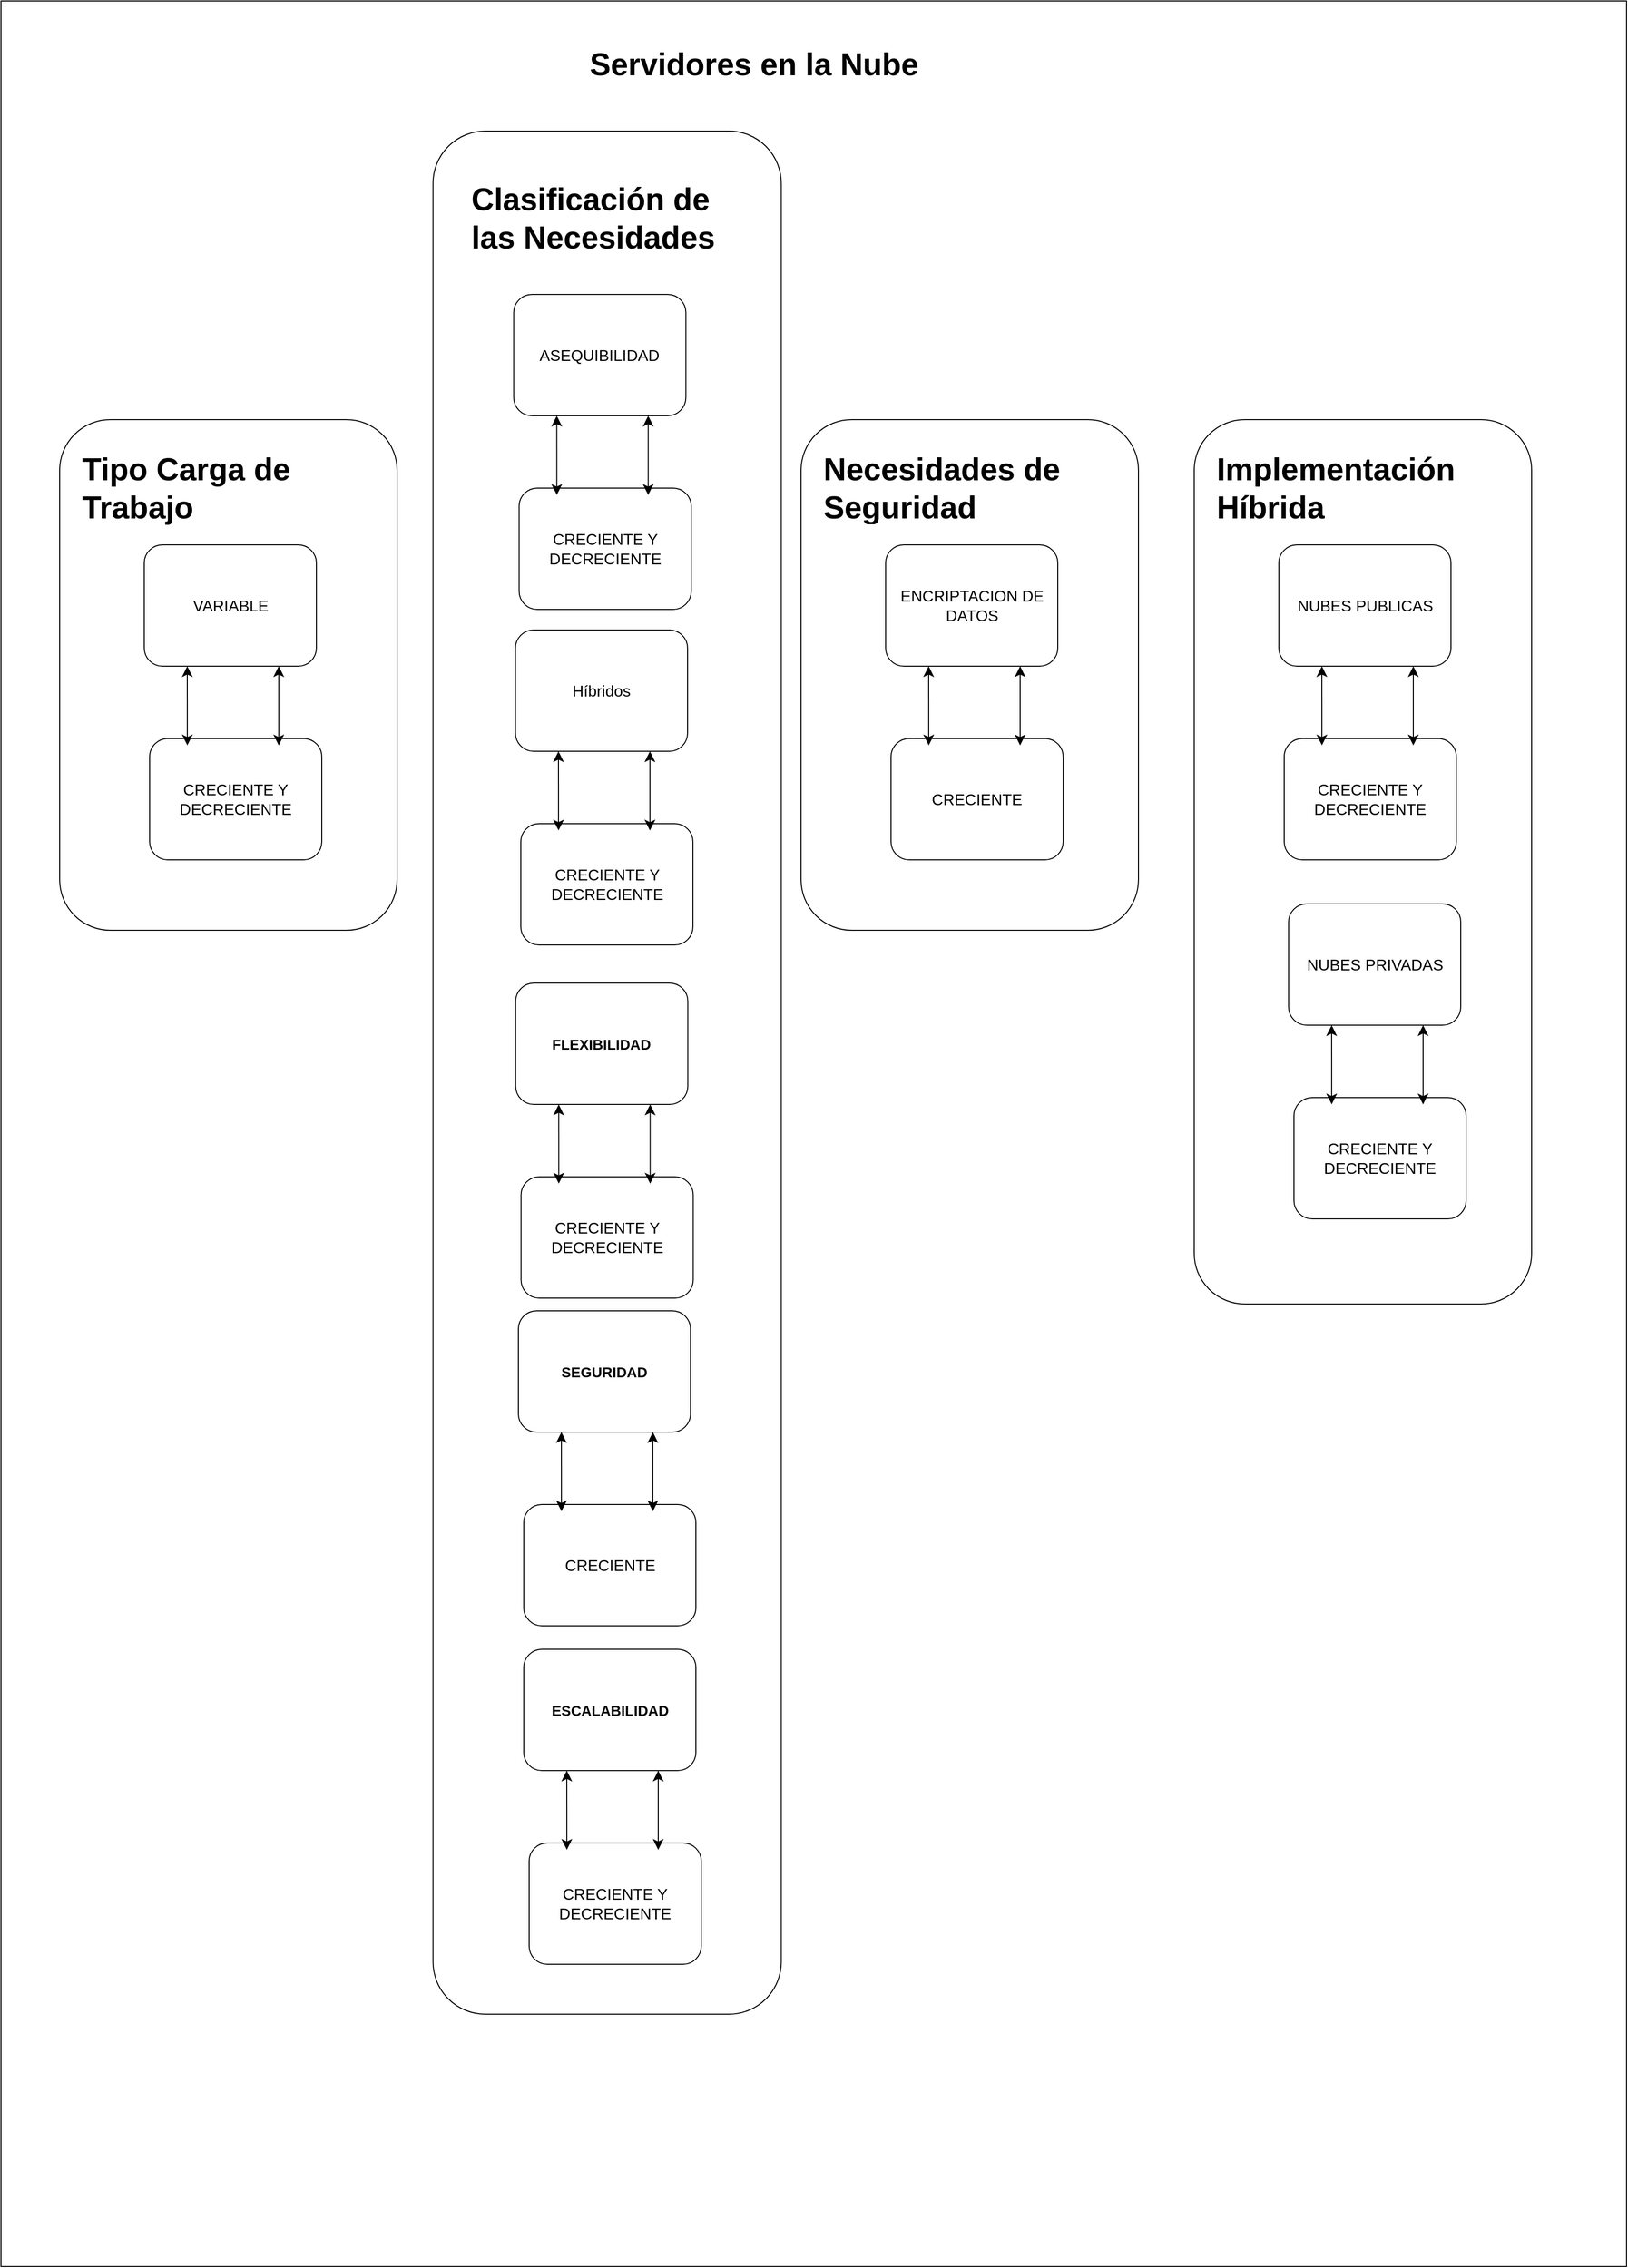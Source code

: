 <mxfile version="22.0.4" type="github" pages="2">
  <diagram name="Página-1" id="vCq6zs7CrHMmV6JF6-9W">
    <mxGraphModel dx="2474" dy="1393" grid="0" gridSize="10" guides="1" tooltips="1" connect="1" arrows="1" fold="1" page="0" pageScale="1" pageWidth="827" pageHeight="1169" math="0" shadow="0">
      <root>
        <mxCell id="0" />
        <mxCell id="1" parent="0" />
        <mxCell id="Tj51BT58kHfH4cU9sa8p-1" value="" style="rounded=0;whiteSpace=wrap;html=1;fontSize=16;" vertex="1" parent="1">
          <mxGeometry x="-347" y="-273" width="1662" height="2316" as="geometry" />
        </mxCell>
        <mxCell id="Tj51BT58kHfH4cU9sa8p-2" value="&lt;h1&gt;Servidores en la Nube&lt;/h1&gt;" style="text;html=1;strokeColor=none;fillColor=none;spacing=5;spacingTop=-20;whiteSpace=wrap;overflow=hidden;rounded=0;fontSize=16;" vertex="1" parent="1">
          <mxGeometry x="250" y="-238" width="403" height="75" as="geometry" />
        </mxCell>
        <mxCell id="Tj51BT58kHfH4cU9sa8p-3" value="&#xa;Escalabilidad&#xa;&#xa;" style="rounded=1;whiteSpace=wrap;html=1;fontSize=16;" vertex="1" parent="1">
          <mxGeometry x="94.75" y="-140" width="356" height="1925" as="geometry" />
        </mxCell>
        <mxCell id="Tj51BT58kHfH4cU9sa8p-4" value="&lt;h1&gt;Clasificación de las Necesidades&lt;/h1&gt;" style="text;html=1;strokeColor=none;fillColor=none;spacing=5;spacingTop=-20;whiteSpace=wrap;overflow=hidden;rounded=0;fontSize=16;" vertex="1" parent="1">
          <mxGeometry x="129" y="-100" width="298" height="91" as="geometry" />
        </mxCell>
        <mxCell id="Tj51BT58kHfH4cU9sa8p-5" value="&lt;span style=&quot;line-height: 107%;&quot;&gt;ASEQUIBILIDAD&lt;b&gt;&lt;span style=&quot;font-size: 14.667px;&quot;&gt;&lt;br&gt;&lt;/span&gt;&lt;/b&gt;&lt;/span&gt;" style="rounded=1;whiteSpace=wrap;html=1;fontSize=16;" vertex="1" parent="1">
          <mxGeometry x="177.25" y="27" width="176" height="124" as="geometry" />
        </mxCell>
        <mxCell id="Tj51BT58kHfH4cU9sa8p-6" value="CRECIENTE Y DECRECIENTE" style="rounded=1;whiteSpace=wrap;html=1;fontSize=16;" vertex="1" parent="1">
          <mxGeometry x="182.75" y="225" width="176" height="124" as="geometry" />
        </mxCell>
        <mxCell id="Tj51BT58kHfH4cU9sa8p-7" value="" style="endArrow=classic;startArrow=classic;html=1;rounded=0;fontSize=12;startSize=8;endSize=8;curved=1;entryX=0.25;entryY=1;entryDx=0;entryDy=0;exitX=0.219;exitY=0.056;exitDx=0;exitDy=0;exitPerimeter=0;" edge="1" parent="1" source="Tj51BT58kHfH4cU9sa8p-6" target="Tj51BT58kHfH4cU9sa8p-5">
          <mxGeometry width="50" height="50" relative="1" as="geometry">
            <mxPoint x="155.75" y="241" as="sourcePoint" />
            <mxPoint x="205.75" y="191" as="targetPoint" />
          </mxGeometry>
        </mxCell>
        <mxCell id="Tj51BT58kHfH4cU9sa8p-8" value="" style="endArrow=classic;startArrow=classic;html=1;rounded=0;fontSize=12;startSize=8;endSize=8;curved=1;entryX=0.25;entryY=1;entryDx=0;entryDy=0;exitX=0.219;exitY=0.056;exitDx=0;exitDy=0;exitPerimeter=0;" edge="1" parent="1">
          <mxGeometry width="50" height="50" relative="1" as="geometry">
            <mxPoint x="314.75" y="232" as="sourcePoint" />
            <mxPoint x="314.75" y="151" as="targetPoint" />
          </mxGeometry>
        </mxCell>
        <mxCell id="SgmyFsETjONuVWpeVux2-13" value="" style="rounded=1;whiteSpace=wrap;html=1;fontSize=16;" vertex="1" parent="1">
          <mxGeometry x="471" y="155" width="345" height="522" as="geometry" />
        </mxCell>
        <mxCell id="SgmyFsETjONuVWpeVux2-14" value="&lt;h1&gt;&lt;b&gt;Necesidades de&lt;br/&gt;Seguridad&lt;/b&gt;&lt;br&gt;&lt;/h1&gt;" style="text;html=1;strokeColor=none;fillColor=none;spacing=5;spacingTop=-20;whiteSpace=wrap;overflow=hidden;rounded=0;fontSize=16;" vertex="1" parent="1">
          <mxGeometry x="489" y="176" width="298" height="86" as="geometry" />
        </mxCell>
        <mxCell id="SgmyFsETjONuVWpeVux2-15" value="ENCRIPTACION DE DATOS" style="rounded=1;whiteSpace=wrap;html=1;fontSize=16;" vertex="1" parent="1">
          <mxGeometry x="557.5" y="283" width="176" height="124" as="geometry" />
        </mxCell>
        <mxCell id="SgmyFsETjONuVWpeVux2-16" value="CRECIENTE" style="rounded=1;whiteSpace=wrap;html=1;fontSize=16;" vertex="1" parent="1">
          <mxGeometry x="563" y="481" width="176" height="124" as="geometry" />
        </mxCell>
        <mxCell id="SgmyFsETjONuVWpeVux2-17" value="" style="endArrow=classic;startArrow=classic;html=1;rounded=0;fontSize=12;startSize=8;endSize=8;curved=1;entryX=0.25;entryY=1;entryDx=0;entryDy=0;exitX=0.219;exitY=0.056;exitDx=0;exitDy=0;exitPerimeter=0;" edge="1" parent="1" source="SgmyFsETjONuVWpeVux2-16" target="SgmyFsETjONuVWpeVux2-15">
          <mxGeometry width="50" height="50" relative="1" as="geometry">
            <mxPoint x="536" y="497" as="sourcePoint" />
            <mxPoint x="586" y="447" as="targetPoint" />
          </mxGeometry>
        </mxCell>
        <mxCell id="SgmyFsETjONuVWpeVux2-18" value="" style="endArrow=classic;startArrow=classic;html=1;rounded=0;fontSize=12;startSize=8;endSize=8;curved=1;entryX=0.25;entryY=1;entryDx=0;entryDy=0;exitX=0.219;exitY=0.056;exitDx=0;exitDy=0;exitPerimeter=0;" edge="1" parent="1">
          <mxGeometry width="50" height="50" relative="1" as="geometry">
            <mxPoint x="695" y="488" as="sourcePoint" />
            <mxPoint x="695" y="407" as="targetPoint" />
          </mxGeometry>
        </mxCell>
        <mxCell id="SgmyFsETjONuVWpeVux2-19" value="" style="rounded=1;whiteSpace=wrap;html=1;fontSize=16;" vertex="1" parent="1">
          <mxGeometry x="-287" y="155" width="345" height="522" as="geometry" />
        </mxCell>
        <mxCell id="SgmyFsETjONuVWpeVux2-20" value="&lt;h1&gt;&lt;b&gt;Tipo Carga de Trabajo&lt;/b&gt;&lt;br&gt;&lt;/h1&gt;" style="text;html=1;strokeColor=none;fillColor=none;spacing=5;spacingTop=-20;whiteSpace=wrap;overflow=hidden;rounded=0;fontSize=16;" vertex="1" parent="1">
          <mxGeometry x="-269" y="176" width="298" height="90" as="geometry" />
        </mxCell>
        <mxCell id="SgmyFsETjONuVWpeVux2-21" value="VARIABLE" style="rounded=1;whiteSpace=wrap;html=1;fontSize=16;" vertex="1" parent="1">
          <mxGeometry x="-200.5" y="283" width="176" height="124" as="geometry" />
        </mxCell>
        <mxCell id="SgmyFsETjONuVWpeVux2-22" value="CRECIENTE Y DECRECIENTE" style="rounded=1;whiteSpace=wrap;html=1;fontSize=16;" vertex="1" parent="1">
          <mxGeometry x="-195" y="481" width="176" height="124" as="geometry" />
        </mxCell>
        <mxCell id="SgmyFsETjONuVWpeVux2-23" value="" style="endArrow=classic;startArrow=classic;html=1;rounded=0;fontSize=12;startSize=8;endSize=8;curved=1;entryX=0.25;entryY=1;entryDx=0;entryDy=0;exitX=0.219;exitY=0.056;exitDx=0;exitDy=0;exitPerimeter=0;" edge="1" parent="1" source="SgmyFsETjONuVWpeVux2-22" target="SgmyFsETjONuVWpeVux2-21">
          <mxGeometry width="50" height="50" relative="1" as="geometry">
            <mxPoint x="-222" y="497" as="sourcePoint" />
            <mxPoint x="-172" y="447" as="targetPoint" />
          </mxGeometry>
        </mxCell>
        <mxCell id="SgmyFsETjONuVWpeVux2-24" value="" style="endArrow=classic;startArrow=classic;html=1;rounded=0;fontSize=12;startSize=8;endSize=8;curved=1;entryX=0.25;entryY=1;entryDx=0;entryDy=0;exitX=0.219;exitY=0.056;exitDx=0;exitDy=0;exitPerimeter=0;" edge="1" parent="1">
          <mxGeometry width="50" height="50" relative="1" as="geometry">
            <mxPoint x="-63" y="488" as="sourcePoint" />
            <mxPoint x="-63" y="407" as="targetPoint" />
          </mxGeometry>
        </mxCell>
        <mxCell id="SgmyFsETjONuVWpeVux2-25" value="" style="rounded=1;whiteSpace=wrap;html=1;fontSize=16;" vertex="1" parent="1">
          <mxGeometry x="873" y="155" width="345" height="904" as="geometry" />
        </mxCell>
        <mxCell id="SgmyFsETjONuVWpeVux2-26" value="&lt;h1&gt;&lt;b&gt;Implementación&lt;br/&gt;Híbrida&lt;/b&gt;&lt;br&gt;&lt;/h1&gt;" style="text;html=1;strokeColor=none;fillColor=none;spacing=5;spacingTop=-20;whiteSpace=wrap;overflow=hidden;rounded=0;fontSize=16;" vertex="1" parent="1">
          <mxGeometry x="891" y="176" width="285" height="86" as="geometry" />
        </mxCell>
        <mxCell id="SgmyFsETjONuVWpeVux2-27" value="NUBES PUBLICAS" style="rounded=1;whiteSpace=wrap;html=1;fontSize=16;" vertex="1" parent="1">
          <mxGeometry x="959.5" y="283" width="176" height="124" as="geometry" />
        </mxCell>
        <mxCell id="SgmyFsETjONuVWpeVux2-28" value="CRECIENTE Y DECRECIENTE" style="rounded=1;whiteSpace=wrap;html=1;fontSize=16;" vertex="1" parent="1">
          <mxGeometry x="965" y="481" width="176" height="124" as="geometry" />
        </mxCell>
        <mxCell id="SgmyFsETjONuVWpeVux2-29" value="" style="endArrow=classic;startArrow=classic;html=1;rounded=0;fontSize=12;startSize=8;endSize=8;curved=1;entryX=0.25;entryY=1;entryDx=0;entryDy=0;exitX=0.219;exitY=0.056;exitDx=0;exitDy=0;exitPerimeter=0;" edge="1" parent="1" source="SgmyFsETjONuVWpeVux2-28" target="SgmyFsETjONuVWpeVux2-27">
          <mxGeometry width="50" height="50" relative="1" as="geometry">
            <mxPoint x="938" y="497" as="sourcePoint" />
            <mxPoint x="988" y="447" as="targetPoint" />
          </mxGeometry>
        </mxCell>
        <mxCell id="SgmyFsETjONuVWpeVux2-30" value="" style="endArrow=classic;startArrow=classic;html=1;rounded=0;fontSize=12;startSize=8;endSize=8;curved=1;entryX=0.25;entryY=1;entryDx=0;entryDy=0;exitX=0.219;exitY=0.056;exitDx=0;exitDy=0;exitPerimeter=0;" edge="1" parent="1">
          <mxGeometry width="50" height="50" relative="1" as="geometry">
            <mxPoint x="1097" y="488" as="sourcePoint" />
            <mxPoint x="1097" y="407" as="targetPoint" />
          </mxGeometry>
        </mxCell>
        <mxCell id="SgmyFsETjONuVWpeVux2-31" value="&lt;span style=&quot;line-height: 107%;&quot;&gt;Híbridos&lt;b&gt;&lt;span style=&quot;font-size: 14.667px;&quot;&gt;&lt;br&gt;&lt;/span&gt;&lt;/b&gt;&lt;/span&gt;" style="rounded=1;whiteSpace=wrap;html=1;fontSize=16;" vertex="1" parent="1">
          <mxGeometry x="179" y="370" width="176" height="124" as="geometry" />
        </mxCell>
        <mxCell id="SgmyFsETjONuVWpeVux2-32" value="CRECIENTE Y DECRECIENTE" style="rounded=1;whiteSpace=wrap;html=1;fontSize=16;" vertex="1" parent="1">
          <mxGeometry x="184.5" y="568" width="176" height="124" as="geometry" />
        </mxCell>
        <mxCell id="SgmyFsETjONuVWpeVux2-33" value="" style="endArrow=classic;startArrow=classic;html=1;rounded=0;fontSize=12;startSize=8;endSize=8;curved=1;entryX=0.25;entryY=1;entryDx=0;entryDy=0;exitX=0.219;exitY=0.056;exitDx=0;exitDy=0;exitPerimeter=0;" edge="1" parent="1" source="SgmyFsETjONuVWpeVux2-32" target="SgmyFsETjONuVWpeVux2-31">
          <mxGeometry width="50" height="50" relative="1" as="geometry">
            <mxPoint x="157.5" y="584" as="sourcePoint" />
            <mxPoint x="207.5" y="534" as="targetPoint" />
          </mxGeometry>
        </mxCell>
        <mxCell id="SgmyFsETjONuVWpeVux2-34" value="" style="endArrow=classic;startArrow=classic;html=1;rounded=0;fontSize=12;startSize=8;endSize=8;curved=1;entryX=0.25;entryY=1;entryDx=0;entryDy=0;exitX=0.219;exitY=0.056;exitDx=0;exitDy=0;exitPerimeter=0;" edge="1" parent="1">
          <mxGeometry width="50" height="50" relative="1" as="geometry">
            <mxPoint x="316.5" y="575" as="sourcePoint" />
            <mxPoint x="316.5" y="494" as="targetPoint" />
          </mxGeometry>
        </mxCell>
        <mxCell id="SgmyFsETjONuVWpeVux2-35" value="&lt;span style=&quot;line-height: 107%;&quot;&gt;&lt;b&gt;&lt;span style=&quot;font-size: 14.667px;&quot;&gt;FLEXIBILIDAD&lt;br&gt;&lt;/span&gt;&lt;/b&gt;&lt;/span&gt;" style="rounded=1;whiteSpace=wrap;html=1;fontSize=16;" vertex="1" parent="1">
          <mxGeometry x="179.25" y="731" width="176" height="124" as="geometry" />
        </mxCell>
        <mxCell id="SgmyFsETjONuVWpeVux2-36" value="CRECIENTE Y DECRECIENTE" style="rounded=1;whiteSpace=wrap;html=1;fontSize=16;" vertex="1" parent="1">
          <mxGeometry x="184.75" y="929" width="176" height="124" as="geometry" />
        </mxCell>
        <mxCell id="SgmyFsETjONuVWpeVux2-37" value="" style="endArrow=classic;startArrow=classic;html=1;rounded=0;fontSize=12;startSize=8;endSize=8;curved=1;entryX=0.25;entryY=1;entryDx=0;entryDy=0;exitX=0.219;exitY=0.056;exitDx=0;exitDy=0;exitPerimeter=0;" edge="1" parent="1" source="SgmyFsETjONuVWpeVux2-36" target="SgmyFsETjONuVWpeVux2-35">
          <mxGeometry width="50" height="50" relative="1" as="geometry">
            <mxPoint x="157.75" y="945" as="sourcePoint" />
            <mxPoint x="207.75" y="895" as="targetPoint" />
          </mxGeometry>
        </mxCell>
        <mxCell id="SgmyFsETjONuVWpeVux2-38" value="" style="endArrow=classic;startArrow=classic;html=1;rounded=0;fontSize=12;startSize=8;endSize=8;curved=1;entryX=0.25;entryY=1;entryDx=0;entryDy=0;exitX=0.219;exitY=0.056;exitDx=0;exitDy=0;exitPerimeter=0;" edge="1" parent="1">
          <mxGeometry width="50" height="50" relative="1" as="geometry">
            <mxPoint x="316.75" y="936" as="sourcePoint" />
            <mxPoint x="316.75" y="855" as="targetPoint" />
          </mxGeometry>
        </mxCell>
        <mxCell id="SgmyFsETjONuVWpeVux2-39" value="NUBES PRIVADAS" style="rounded=1;whiteSpace=wrap;html=1;fontSize=16;" vertex="1" parent="1">
          <mxGeometry x="969.5" y="650" width="176" height="124" as="geometry" />
        </mxCell>
        <mxCell id="SgmyFsETjONuVWpeVux2-40" value="CRECIENTE Y DECRECIENTE" style="rounded=1;whiteSpace=wrap;html=1;fontSize=16;" vertex="1" parent="1">
          <mxGeometry x="975" y="848" width="176" height="124" as="geometry" />
        </mxCell>
        <mxCell id="SgmyFsETjONuVWpeVux2-41" value="" style="endArrow=classic;startArrow=classic;html=1;rounded=0;fontSize=12;startSize=8;endSize=8;curved=1;entryX=0.25;entryY=1;entryDx=0;entryDy=0;exitX=0.219;exitY=0.056;exitDx=0;exitDy=0;exitPerimeter=0;" edge="1" parent="1" source="SgmyFsETjONuVWpeVux2-40" target="SgmyFsETjONuVWpeVux2-39">
          <mxGeometry width="50" height="50" relative="1" as="geometry">
            <mxPoint x="948" y="864" as="sourcePoint" />
            <mxPoint x="998" y="814" as="targetPoint" />
          </mxGeometry>
        </mxCell>
        <mxCell id="SgmyFsETjONuVWpeVux2-42" value="" style="endArrow=classic;startArrow=classic;html=1;rounded=0;fontSize=12;startSize=8;endSize=8;curved=1;entryX=0.25;entryY=1;entryDx=0;entryDy=0;exitX=0.219;exitY=0.056;exitDx=0;exitDy=0;exitPerimeter=0;" edge="1" parent="1">
          <mxGeometry width="50" height="50" relative="1" as="geometry">
            <mxPoint x="1107" y="855" as="sourcePoint" />
            <mxPoint x="1107" y="774" as="targetPoint" />
          </mxGeometry>
        </mxCell>
        <mxCell id="SgmyFsETjONuVWpeVux2-43" value="&lt;span style=&quot;line-height: 107%;&quot;&gt;&lt;b&gt;&lt;span style=&quot;font-size: 14.667px;&quot;&gt;SEGURIDAD&lt;br&gt;&lt;/span&gt;&lt;/b&gt;&lt;/span&gt;" style="rounded=1;whiteSpace=wrap;html=1;fontSize=16;" vertex="1" parent="1">
          <mxGeometry x="182" y="1066" width="176" height="124" as="geometry" />
        </mxCell>
        <mxCell id="SgmyFsETjONuVWpeVux2-44" value="CRECIENTE" style="rounded=1;whiteSpace=wrap;html=1;fontSize=16;" vertex="1" parent="1">
          <mxGeometry x="187.5" y="1264" width="176" height="124" as="geometry" />
        </mxCell>
        <mxCell id="SgmyFsETjONuVWpeVux2-45" value="" style="endArrow=classic;startArrow=classic;html=1;rounded=0;fontSize=12;startSize=8;endSize=8;curved=1;entryX=0.25;entryY=1;entryDx=0;entryDy=0;exitX=0.219;exitY=0.056;exitDx=0;exitDy=0;exitPerimeter=0;" edge="1" parent="1" source="SgmyFsETjONuVWpeVux2-44" target="SgmyFsETjONuVWpeVux2-43">
          <mxGeometry width="50" height="50" relative="1" as="geometry">
            <mxPoint x="160.5" y="1280" as="sourcePoint" />
            <mxPoint x="210.5" y="1230" as="targetPoint" />
          </mxGeometry>
        </mxCell>
        <mxCell id="SgmyFsETjONuVWpeVux2-46" value="" style="endArrow=classic;startArrow=classic;html=1;rounded=0;fontSize=12;startSize=8;endSize=8;curved=1;entryX=0.25;entryY=1;entryDx=0;entryDy=0;exitX=0.219;exitY=0.056;exitDx=0;exitDy=0;exitPerimeter=0;" edge="1" parent="1">
          <mxGeometry width="50" height="50" relative="1" as="geometry">
            <mxPoint x="319.5" y="1271" as="sourcePoint" />
            <mxPoint x="319.5" y="1190" as="targetPoint" />
          </mxGeometry>
        </mxCell>
        <mxCell id="SgmyFsETjONuVWpeVux2-47" value="&lt;span style=&quot;line-height: 107%;&quot;&gt;&lt;b&gt;&lt;span style=&quot;font-size: 14.667px;&quot;&gt;ESCALABILIDAD&lt;br&gt;&lt;/span&gt;&lt;/b&gt;&lt;/span&gt;" style="rounded=1;whiteSpace=wrap;html=1;fontSize=16;" vertex="1" parent="1">
          <mxGeometry x="187.5" y="1412" width="176" height="124" as="geometry" />
        </mxCell>
        <mxCell id="SgmyFsETjONuVWpeVux2-48" value="CRECIENTE Y DECRECIENTE" style="rounded=1;whiteSpace=wrap;html=1;fontSize=16;" vertex="1" parent="1">
          <mxGeometry x="193" y="1610" width="176" height="124" as="geometry" />
        </mxCell>
        <mxCell id="SgmyFsETjONuVWpeVux2-49" value="" style="endArrow=classic;startArrow=classic;html=1;rounded=0;fontSize=12;startSize=8;endSize=8;curved=1;entryX=0.25;entryY=1;entryDx=0;entryDy=0;exitX=0.219;exitY=0.056;exitDx=0;exitDy=0;exitPerimeter=0;" edge="1" parent="1" source="SgmyFsETjONuVWpeVux2-48" target="SgmyFsETjONuVWpeVux2-47">
          <mxGeometry width="50" height="50" relative="1" as="geometry">
            <mxPoint x="166" y="1626" as="sourcePoint" />
            <mxPoint x="216" y="1576" as="targetPoint" />
          </mxGeometry>
        </mxCell>
        <mxCell id="SgmyFsETjONuVWpeVux2-50" value="" style="endArrow=classic;startArrow=classic;html=1;rounded=0;fontSize=12;startSize=8;endSize=8;curved=1;entryX=0.25;entryY=1;entryDx=0;entryDy=0;exitX=0.219;exitY=0.056;exitDx=0;exitDy=0;exitPerimeter=0;" edge="1" parent="1">
          <mxGeometry width="50" height="50" relative="1" as="geometry">
            <mxPoint x="325" y="1617" as="sourcePoint" />
            <mxPoint x="325" y="1536" as="targetPoint" />
          </mxGeometry>
        </mxCell>
      </root>
    </mxGraphModel>
  </diagram>
  <diagram id="8uViFbAy0dLPO0oPSzOy" name="Página-2">
    <mxGraphModel dx="1452" dy="695" grid="0" gridSize="10" guides="1" tooltips="1" connect="1" arrows="1" fold="1" page="0" pageScale="1" pageWidth="827" pageHeight="1169" math="0" shadow="0">
      <root>
        <mxCell id="0" />
        <mxCell id="1" parent="0" />
      </root>
    </mxGraphModel>
  </diagram>
</mxfile>
